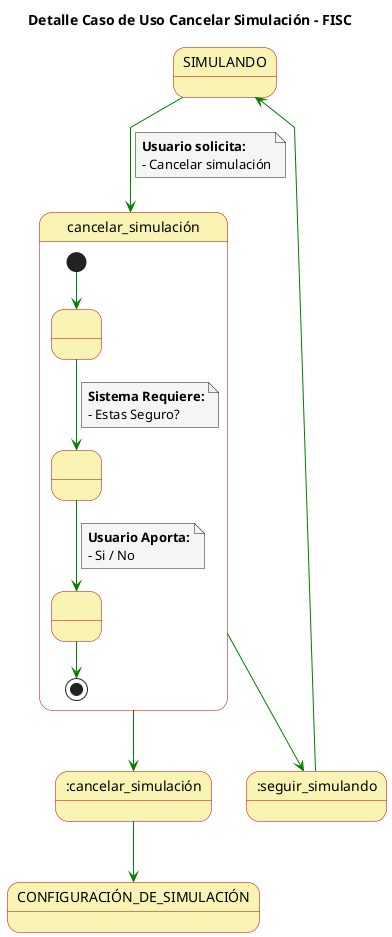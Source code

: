 @startuml

skinparam state {
  BackgroundColor #faf4b4
  BorderColor #c90000
}

skinparam note {
  BackgroundColor #f5f5f5
}

skinparam linetype polyline

title Detalle Caso de Uso Cancelar Simulación - FISC


SIMULANDO-[#green]-> cancelar_simulación
note on link
  **Usuario solicita:**
  - Cancelar simulación
end note

state cancelar_simulación{
   state 1 as " "
   state 2 as " "
   state 3 as " "

   [*] -[#green]-> 1
  1 -[#green]-> 2
  note on link
      **Sistema Requiere:**
      - Estas Seguro?
  end note
  2 -[#green]-> 3
  note on link
      **Usuario Aporta:**
      - Si / No
  end note
  3 -[#green]-> [*]

}
cancelar_simulación -[#green]-> :cancelar_simulación
cancelar_simulación -[#green]-> :seguir_simulando
:seguir_simulando -[#green]-> SIMULANDO

:cancelar_simulación -[#green]-> CONFIGURACIÓN_DE_SIMULACIÓN

@enduml